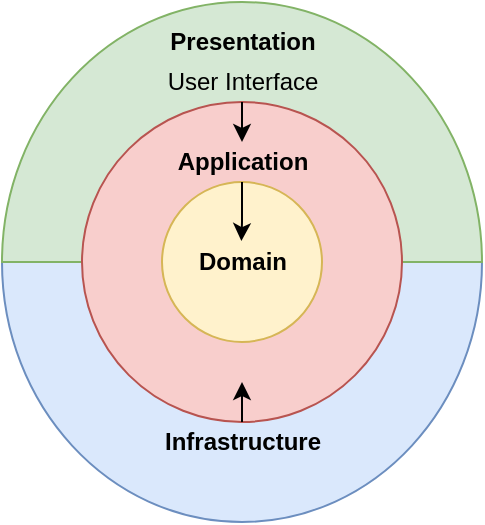 <mxfile version="16.4.7" type="device"><diagram id="lx8fyZauj6BfTq8cNBI-" name="Page-1"><mxGraphModel dx="952" dy="527" grid="1" gridSize="10" guides="1" tooltips="1" connect="1" arrows="1" fold="1" page="1" pageScale="1" pageWidth="583" pageHeight="827" math="0" shadow="0"><root><mxCell id="0"/><mxCell id="1" parent="0"/><mxCell id="l3rLRBDZlb-7u89FfOjW-7" value="" style="verticalLabelPosition=bottom;verticalAlign=top;html=1;shape=mxgraph.basic.half_circle;strokeColor=#6c8ebf;fillColor=#dae8fc;gradientDirection=north;" vertex="1" parent="1"><mxGeometry x="200" y="240" width="240" height="130" as="geometry"/></mxCell><mxCell id="l3rLRBDZlb-7u89FfOjW-8" value="" style="verticalLabelPosition=bottom;verticalAlign=top;html=1;shape=mxgraph.basic.half_circle;strokeColor=#82b366;fillColor=#d5e8d4;gradientDirection=north;rotation=-180;" vertex="1" parent="1"><mxGeometry x="200" y="110" width="240" height="130" as="geometry"/></mxCell><mxCell id="l3rLRBDZlb-7u89FfOjW-3" value="" style="ellipse;whiteSpace=wrap;html=1;aspect=fixed;fillColor=#f8cecc;strokeColor=#b85450;" vertex="1" parent="1"><mxGeometry x="240" y="160" width="160" height="160" as="geometry"/></mxCell><mxCell id="l3rLRBDZlb-7u89FfOjW-2" value="" style="ellipse;whiteSpace=wrap;html=1;aspect=fixed;fillColor=#fff2cc;strokeColor=#d6b656;" vertex="1" parent="1"><mxGeometry x="280" y="200" width="80" height="80" as="geometry"/></mxCell><mxCell id="l3rLRBDZlb-7u89FfOjW-9" value="Presentation" style="text;html=1;resizable=0;autosize=1;align=center;verticalAlign=middle;points=[];fillColor=none;strokeColor=none;rounded=0;fontStyle=1" vertex="1" parent="1"><mxGeometry x="275" y="120" width="90" height="20" as="geometry"/></mxCell><mxCell id="l3rLRBDZlb-7u89FfOjW-14" style="edgeStyle=orthogonalEdgeStyle;rounded=0;orthogonalLoop=1;jettySize=auto;html=1;entryX=0.505;entryY=-0.005;entryDx=0;entryDy=0;entryPerimeter=0;" edge="1" parent="1" source="l3rLRBDZlb-7u89FfOjW-10" target="l3rLRBDZlb-7u89FfOjW-12"><mxGeometry relative="1" as="geometry"/></mxCell><mxCell id="l3rLRBDZlb-7u89FfOjW-10" value="User Interface" style="text;html=1;resizable=0;autosize=1;align=center;verticalAlign=middle;points=[];fillColor=none;strokeColor=none;rounded=0;" vertex="1" parent="1"><mxGeometry x="275" y="140" width="90" height="20" as="geometry"/></mxCell><mxCell id="l3rLRBDZlb-7u89FfOjW-17" style="edgeStyle=orthogonalEdgeStyle;rounded=0;orthogonalLoop=1;jettySize=auto;html=1;entryX=0.5;entryY=0.875;entryDx=0;entryDy=0;entryPerimeter=0;" edge="1" parent="1" target="l3rLRBDZlb-7u89FfOjW-3"><mxGeometry relative="1" as="geometry"><mxPoint x="320" y="320" as="sourcePoint"/></mxGeometry></mxCell><mxCell id="l3rLRBDZlb-7u89FfOjW-11" value="Infrastructure&lt;br&gt;" style="text;html=1;resizable=0;autosize=1;align=center;verticalAlign=middle;points=[];fillColor=none;strokeColor=none;rounded=0;fontStyle=1" vertex="1" parent="1"><mxGeometry x="275" y="320" width="90" height="20" as="geometry"/></mxCell><mxCell id="l3rLRBDZlb-7u89FfOjW-15" style="edgeStyle=orthogonalEdgeStyle;rounded=0;orthogonalLoop=1;jettySize=auto;html=1;entryX=0.495;entryY=-0.022;entryDx=0;entryDy=0;entryPerimeter=0;" edge="1" parent="1" source="l3rLRBDZlb-7u89FfOjW-12" target="l3rLRBDZlb-7u89FfOjW-13"><mxGeometry relative="1" as="geometry"/></mxCell><mxCell id="l3rLRBDZlb-7u89FfOjW-12" value="Application" style="text;html=1;resizable=0;autosize=1;align=center;verticalAlign=middle;points=[];fillColor=none;strokeColor=none;rounded=0;fontStyle=1" vertex="1" parent="1"><mxGeometry x="280" y="180" width="80" height="20" as="geometry"/></mxCell><mxCell id="l3rLRBDZlb-7u89FfOjW-13" value="Domain" style="text;html=1;resizable=0;autosize=1;align=center;verticalAlign=middle;points=[];fillColor=none;strokeColor=none;rounded=0;fontStyle=1" vertex="1" parent="1"><mxGeometry x="290" y="230" width="60" height="20" as="geometry"/></mxCell></root></mxGraphModel></diagram></mxfile>